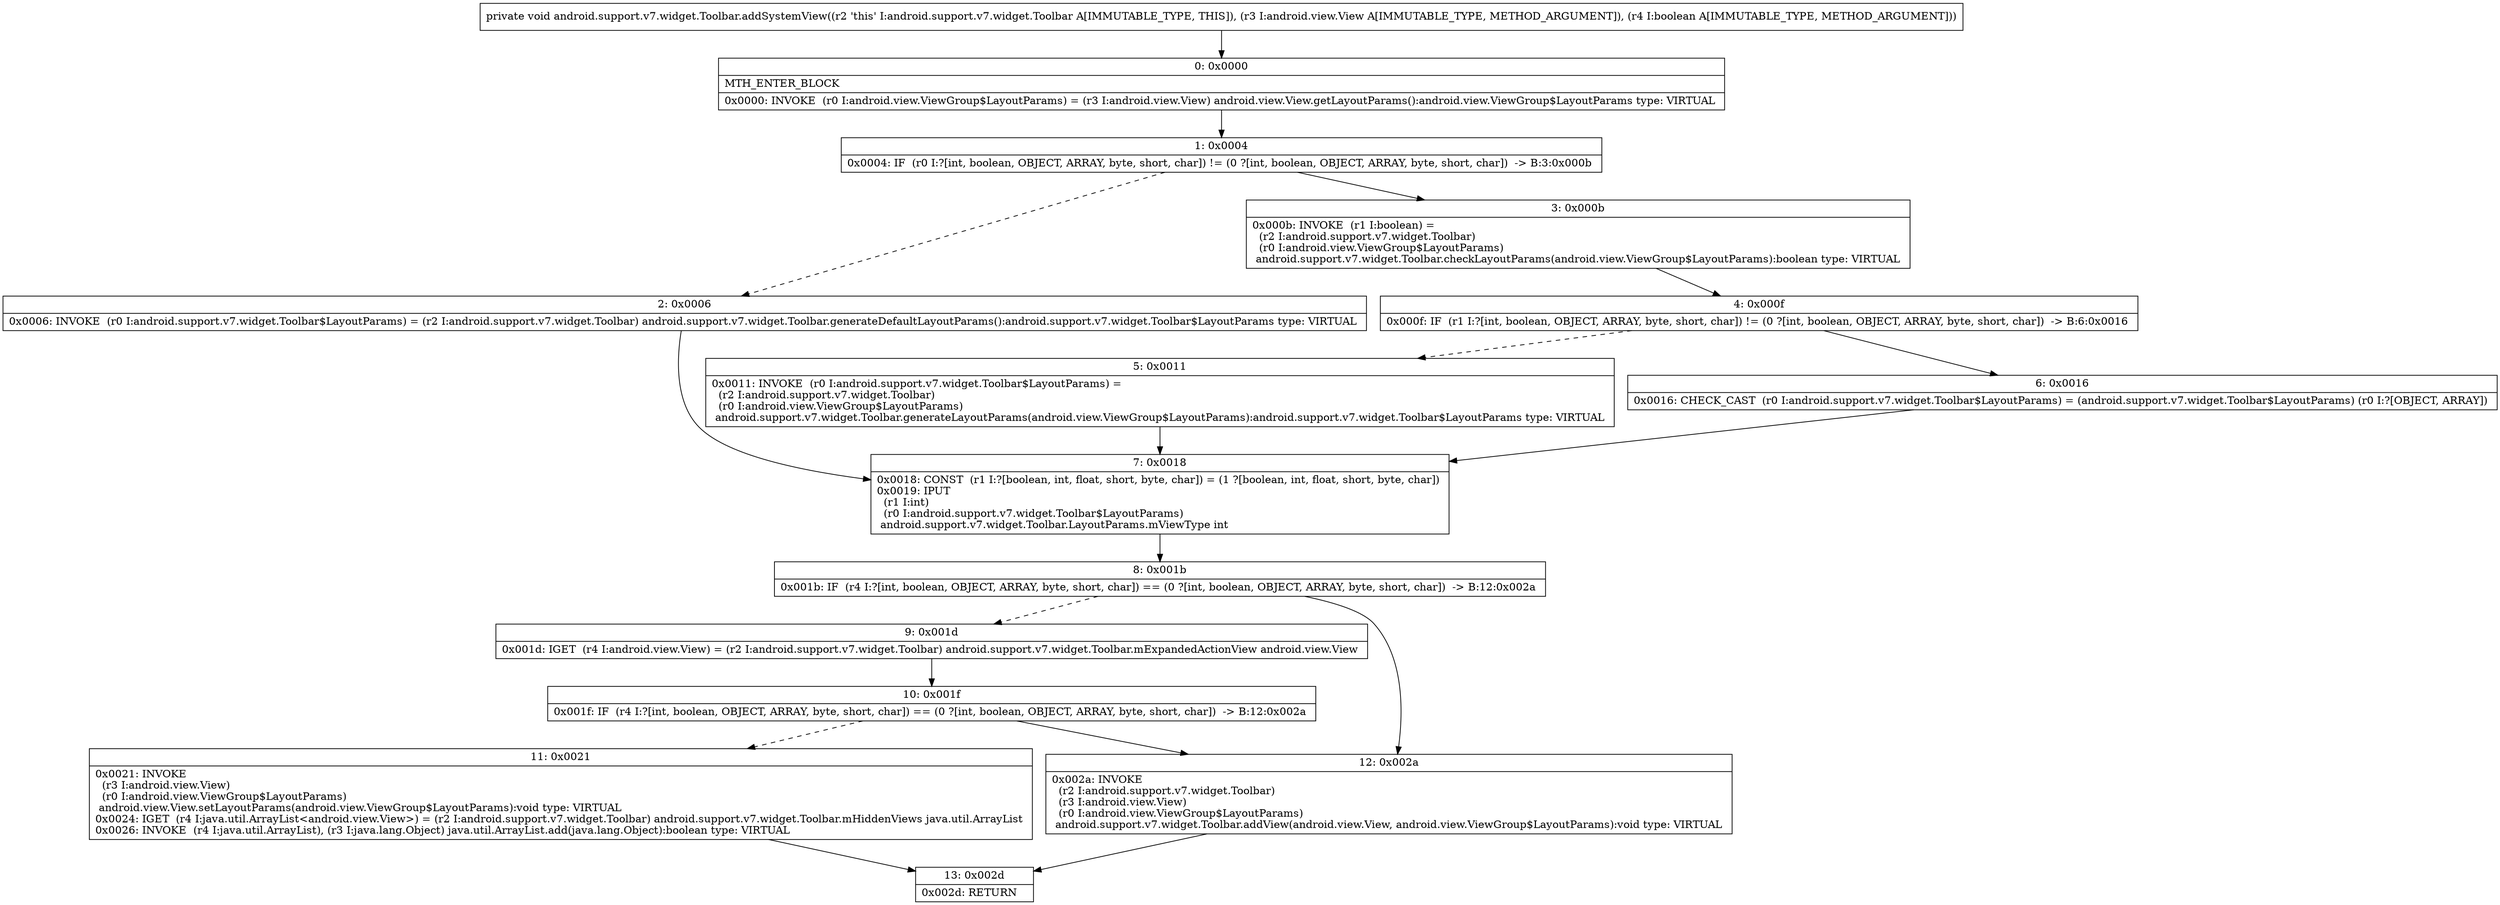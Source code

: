 digraph "CFG forandroid.support.v7.widget.Toolbar.addSystemView(Landroid\/view\/View;Z)V" {
Node_0 [shape=record,label="{0\:\ 0x0000|MTH_ENTER_BLOCK\l|0x0000: INVOKE  (r0 I:android.view.ViewGroup$LayoutParams) = (r3 I:android.view.View) android.view.View.getLayoutParams():android.view.ViewGroup$LayoutParams type: VIRTUAL \l}"];
Node_1 [shape=record,label="{1\:\ 0x0004|0x0004: IF  (r0 I:?[int, boolean, OBJECT, ARRAY, byte, short, char]) != (0 ?[int, boolean, OBJECT, ARRAY, byte, short, char])  \-\> B:3:0x000b \l}"];
Node_2 [shape=record,label="{2\:\ 0x0006|0x0006: INVOKE  (r0 I:android.support.v7.widget.Toolbar$LayoutParams) = (r2 I:android.support.v7.widget.Toolbar) android.support.v7.widget.Toolbar.generateDefaultLayoutParams():android.support.v7.widget.Toolbar$LayoutParams type: VIRTUAL \l}"];
Node_3 [shape=record,label="{3\:\ 0x000b|0x000b: INVOKE  (r1 I:boolean) = \l  (r2 I:android.support.v7.widget.Toolbar)\l  (r0 I:android.view.ViewGroup$LayoutParams)\l android.support.v7.widget.Toolbar.checkLayoutParams(android.view.ViewGroup$LayoutParams):boolean type: VIRTUAL \l}"];
Node_4 [shape=record,label="{4\:\ 0x000f|0x000f: IF  (r1 I:?[int, boolean, OBJECT, ARRAY, byte, short, char]) != (0 ?[int, boolean, OBJECT, ARRAY, byte, short, char])  \-\> B:6:0x0016 \l}"];
Node_5 [shape=record,label="{5\:\ 0x0011|0x0011: INVOKE  (r0 I:android.support.v7.widget.Toolbar$LayoutParams) = \l  (r2 I:android.support.v7.widget.Toolbar)\l  (r0 I:android.view.ViewGroup$LayoutParams)\l android.support.v7.widget.Toolbar.generateLayoutParams(android.view.ViewGroup$LayoutParams):android.support.v7.widget.Toolbar$LayoutParams type: VIRTUAL \l}"];
Node_6 [shape=record,label="{6\:\ 0x0016|0x0016: CHECK_CAST  (r0 I:android.support.v7.widget.Toolbar$LayoutParams) = (android.support.v7.widget.Toolbar$LayoutParams) (r0 I:?[OBJECT, ARRAY]) \l}"];
Node_7 [shape=record,label="{7\:\ 0x0018|0x0018: CONST  (r1 I:?[boolean, int, float, short, byte, char]) = (1 ?[boolean, int, float, short, byte, char]) \l0x0019: IPUT  \l  (r1 I:int)\l  (r0 I:android.support.v7.widget.Toolbar$LayoutParams)\l android.support.v7.widget.Toolbar.LayoutParams.mViewType int \l}"];
Node_8 [shape=record,label="{8\:\ 0x001b|0x001b: IF  (r4 I:?[int, boolean, OBJECT, ARRAY, byte, short, char]) == (0 ?[int, boolean, OBJECT, ARRAY, byte, short, char])  \-\> B:12:0x002a \l}"];
Node_9 [shape=record,label="{9\:\ 0x001d|0x001d: IGET  (r4 I:android.view.View) = (r2 I:android.support.v7.widget.Toolbar) android.support.v7.widget.Toolbar.mExpandedActionView android.view.View \l}"];
Node_10 [shape=record,label="{10\:\ 0x001f|0x001f: IF  (r4 I:?[int, boolean, OBJECT, ARRAY, byte, short, char]) == (0 ?[int, boolean, OBJECT, ARRAY, byte, short, char])  \-\> B:12:0x002a \l}"];
Node_11 [shape=record,label="{11\:\ 0x0021|0x0021: INVOKE  \l  (r3 I:android.view.View)\l  (r0 I:android.view.ViewGroup$LayoutParams)\l android.view.View.setLayoutParams(android.view.ViewGroup$LayoutParams):void type: VIRTUAL \l0x0024: IGET  (r4 I:java.util.ArrayList\<android.view.View\>) = (r2 I:android.support.v7.widget.Toolbar) android.support.v7.widget.Toolbar.mHiddenViews java.util.ArrayList \l0x0026: INVOKE  (r4 I:java.util.ArrayList), (r3 I:java.lang.Object) java.util.ArrayList.add(java.lang.Object):boolean type: VIRTUAL \l}"];
Node_12 [shape=record,label="{12\:\ 0x002a|0x002a: INVOKE  \l  (r2 I:android.support.v7.widget.Toolbar)\l  (r3 I:android.view.View)\l  (r0 I:android.view.ViewGroup$LayoutParams)\l android.support.v7.widget.Toolbar.addView(android.view.View, android.view.ViewGroup$LayoutParams):void type: VIRTUAL \l}"];
Node_13 [shape=record,label="{13\:\ 0x002d|0x002d: RETURN   \l}"];
MethodNode[shape=record,label="{private void android.support.v7.widget.Toolbar.addSystemView((r2 'this' I:android.support.v7.widget.Toolbar A[IMMUTABLE_TYPE, THIS]), (r3 I:android.view.View A[IMMUTABLE_TYPE, METHOD_ARGUMENT]), (r4 I:boolean A[IMMUTABLE_TYPE, METHOD_ARGUMENT])) }"];
MethodNode -> Node_0;
Node_0 -> Node_1;
Node_1 -> Node_2[style=dashed];
Node_1 -> Node_3;
Node_2 -> Node_7;
Node_3 -> Node_4;
Node_4 -> Node_5[style=dashed];
Node_4 -> Node_6;
Node_5 -> Node_7;
Node_6 -> Node_7;
Node_7 -> Node_8;
Node_8 -> Node_9[style=dashed];
Node_8 -> Node_12;
Node_9 -> Node_10;
Node_10 -> Node_11[style=dashed];
Node_10 -> Node_12;
Node_11 -> Node_13;
Node_12 -> Node_13;
}

